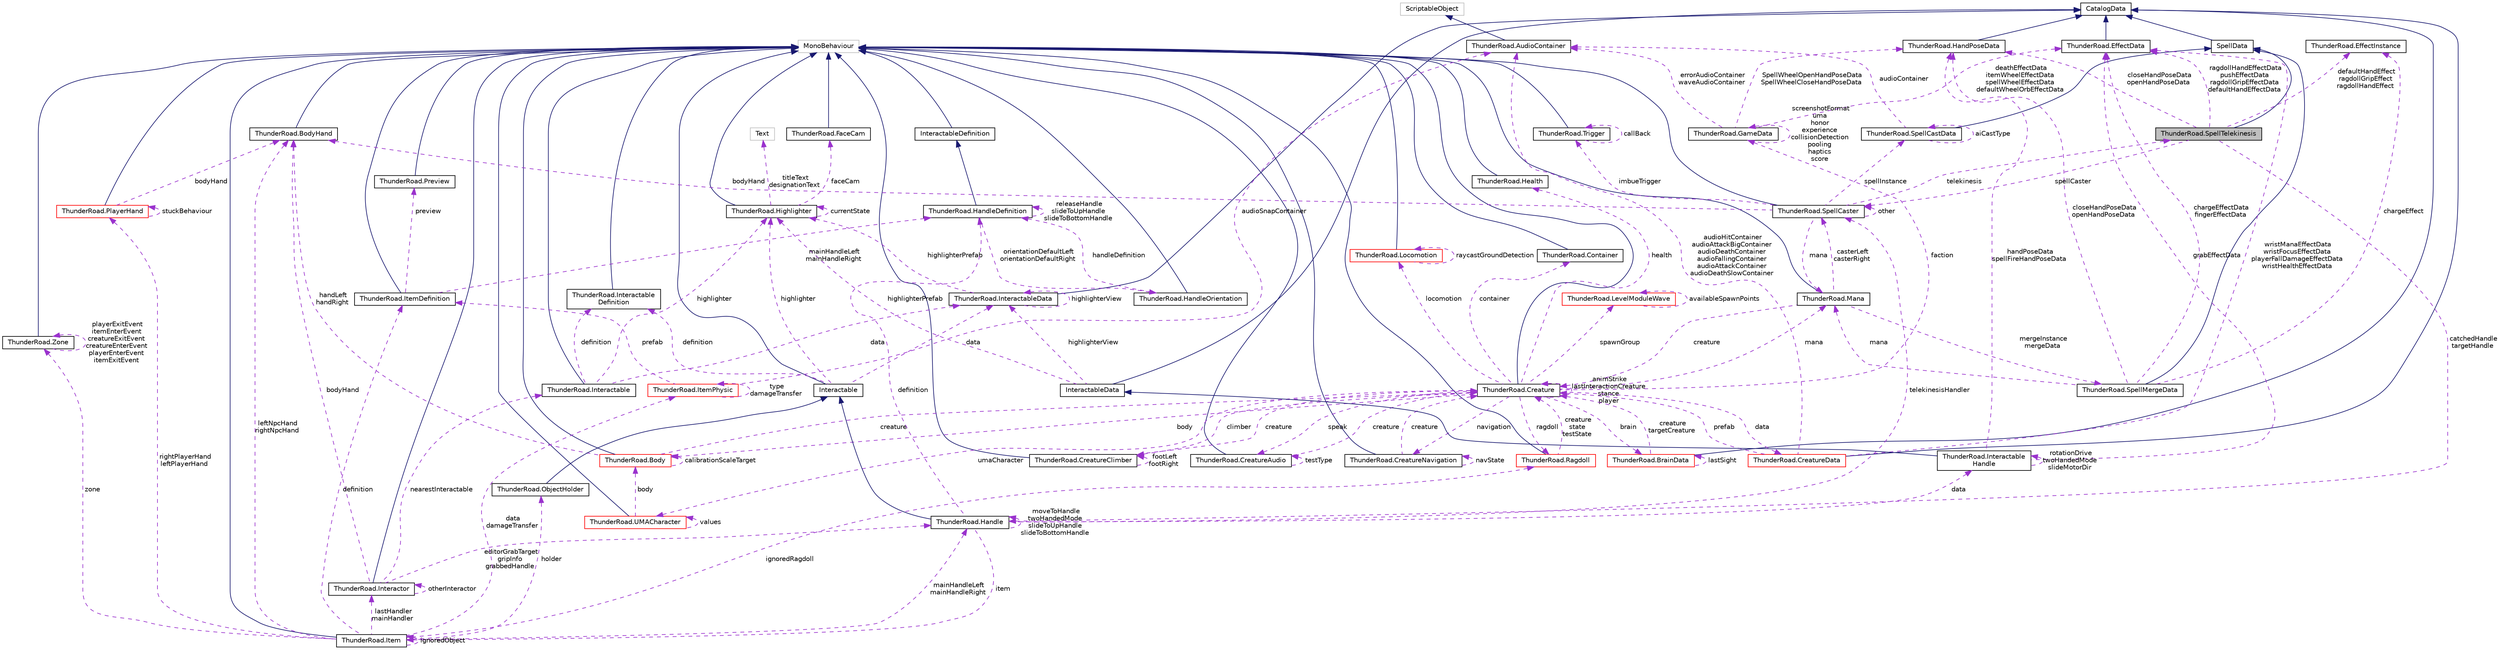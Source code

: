 digraph "ThunderRoad.SpellTelekinesis"
{
 // LATEX_PDF_SIZE
  edge [fontname="Helvetica",fontsize="10",labelfontname="Helvetica",labelfontsize="10"];
  node [fontname="Helvetica",fontsize="10",shape=record];
  Node1 [label="ThunderRoad.SpellTelekinesis",height=0.2,width=0.4,color="black", fillcolor="grey75", style="filled", fontcolor="black",tooltip="Class SpellTelekinesis. Implements the ThunderRoad.SpellData"];
  Node2 -> Node1 [dir="back",color="midnightblue",fontsize="10",style="solid",fontname="Helvetica"];
  Node2 [label="SpellData",height=0.2,width=0.4,color="black", fillcolor="white", style="filled",URL="$class_thunder_road_1_1_spell_data.html",tooltip="Class SpellData. Implements the ThunderRoad.CatalogData"];
  Node3 -> Node2 [dir="back",color="midnightblue",fontsize="10",style="solid",fontname="Helvetica"];
  Node3 [label="CatalogData",height=0.2,width=0.4,color="black", fillcolor="white", style="filled",URL="$class_thunder_road_1_1_catalog_data.html",tooltip="Class CatalogData."];
  Node4 -> Node1 [dir="back",color="darkorchid3",fontsize="10",style="dashed",label=" ragdollHandEffectData\npushEffectData\nragdollGripEffectData\ndefaultHandEffectData" ,fontname="Helvetica"];
  Node4 [label="ThunderRoad.EffectData",height=0.2,width=0.4,color="black", fillcolor="white", style="filled",URL="$class_thunder_road_1_1_effect_data.html",tooltip="Class EffectData. Implements the ThunderRoad.CatalogData"];
  Node3 -> Node4 [dir="back",color="midnightblue",fontsize="10",style="solid",fontname="Helvetica"];
  Node5 -> Node1 [dir="back",color="darkorchid3",fontsize="10",style="dashed",label=" closeHandPoseData\nopenHandPoseData" ,fontname="Helvetica"];
  Node5 [label="ThunderRoad.HandPoseData",height=0.2,width=0.4,color="black", fillcolor="white", style="filled",URL="$class_thunder_road_1_1_hand_pose_data.html",tooltip="Class HandPoseData. Implements the ThunderRoad.CatalogData"];
  Node3 -> Node5 [dir="back",color="midnightblue",fontsize="10",style="solid",fontname="Helvetica"];
  Node6 -> Node1 [dir="back",color="darkorchid3",fontsize="10",style="dashed",label=" spellCaster" ,fontname="Helvetica"];
  Node6 [label="ThunderRoad.SpellCaster",height=0.2,width=0.4,color="black", fillcolor="white", style="filled",URL="$class_thunder_road_1_1_spell_caster.html",tooltip="Class SpellCaster. Implements the UnityEngine.MonoBehaviour"];
  Node7 -> Node6 [dir="back",color="midnightblue",fontsize="10",style="solid",fontname="Helvetica"];
  Node7 [label="MonoBehaviour",height=0.2,width=0.4,color="grey75", fillcolor="white", style="filled",tooltip=" "];
  Node1 -> Node6 [dir="back",color="darkorchid3",fontsize="10",style="dashed",label=" telekinesis" ,fontname="Helvetica"];
  Node6 -> Node6 [dir="back",color="darkorchid3",fontsize="10",style="dashed",label=" other" ,fontname="Helvetica"];
  Node8 -> Node6 [dir="back",color="darkorchid3",fontsize="10",style="dashed",label=" spellInstance" ,fontname="Helvetica"];
  Node8 [label="ThunderRoad.SpellCastData",height=0.2,width=0.4,color="black", fillcolor="white", style="filled",URL="$class_thunder_road_1_1_spell_cast_data.html",tooltip="Class SpellCastData. Implements the ThunderRoad.SpellData"];
  Node2 -> Node8 [dir="back",color="midnightblue",fontsize="10",style="solid",fontname="Helvetica"];
  Node9 -> Node8 [dir="back",color="darkorchid3",fontsize="10",style="dashed",label=" audioContainer" ,fontname="Helvetica"];
  Node9 [label="ThunderRoad.AudioContainer",height=0.2,width=0.4,color="black", fillcolor="white", style="filled",URL="$class_thunder_road_1_1_audio_container.html",tooltip="Class AudioContainer. Implements the UnityEngine.ScriptableObject"];
  Node10 -> Node9 [dir="back",color="midnightblue",fontsize="10",style="solid",fontname="Helvetica"];
  Node10 [label="ScriptableObject",height=0.2,width=0.4,color="grey75", fillcolor="white", style="filled",tooltip=" "];
  Node8 -> Node8 [dir="back",color="darkorchid3",fontsize="10",style="dashed",label=" aiCastType" ,fontname="Helvetica"];
  Node11 -> Node6 [dir="back",color="darkorchid3",fontsize="10",style="dashed",label=" mana" ,fontname="Helvetica"];
  Node11 [label="ThunderRoad.Mana",height=0.2,width=0.4,color="black", fillcolor="white", style="filled",URL="$class_thunder_road_1_1_mana.html",tooltip="Class Mana. Implements the UnityEngine.MonoBehaviour"];
  Node7 -> Node11 [dir="back",color="midnightblue",fontsize="10",style="solid",fontname="Helvetica"];
  Node12 -> Node11 [dir="back",color="darkorchid3",fontsize="10",style="dashed",label=" mergeInstance\nmergeData" ,fontname="Helvetica"];
  Node12 [label="ThunderRoad.SpellMergeData",height=0.2,width=0.4,color="black", fillcolor="white", style="filled",URL="$class_thunder_road_1_1_spell_merge_data.html",tooltip="Class SpellMergeData. Implements the ThunderRoad.SpellData"];
  Node2 -> Node12 [dir="back",color="midnightblue",fontsize="10",style="solid",fontname="Helvetica"];
  Node4 -> Node12 [dir="back",color="darkorchid3",fontsize="10",style="dashed",label=" chargeEffectData\nfingerEffectData" ,fontname="Helvetica"];
  Node5 -> Node12 [dir="back",color="darkorchid3",fontsize="10",style="dashed",label=" closeHandPoseData\nopenHandPoseData" ,fontname="Helvetica"];
  Node11 -> Node12 [dir="back",color="darkorchid3",fontsize="10",style="dashed",label=" mana" ,fontname="Helvetica"];
  Node13 -> Node12 [dir="back",color="darkorchid3",fontsize="10",style="dashed",label=" chargeEffect" ,fontname="Helvetica"];
  Node13 [label="ThunderRoad.EffectInstance",height=0.2,width=0.4,color="black", fillcolor="white", style="filled",URL="$class_thunder_road_1_1_effect_instance.html",tooltip="Class EffectInstance."];
  Node6 -> Node11 [dir="back",color="darkorchid3",fontsize="10",style="dashed",label=" casterLeft\ncasterRight" ,fontname="Helvetica"];
  Node14 -> Node11 [dir="back",color="darkorchid3",fontsize="10",style="dashed",label=" creature" ,fontname="Helvetica"];
  Node14 [label="ThunderRoad.Creature",height=0.2,width=0.4,color="black", fillcolor="white", style="filled",URL="$class_thunder_road_1_1_creature.html",tooltip="Class Creature. Implements the UnityEngine.MonoBehaviour"];
  Node7 -> Node14 [dir="back",color="midnightblue",fontsize="10",style="solid",fontname="Helvetica"];
  Node15 -> Node14 [dir="back",color="darkorchid3",fontsize="10",style="dashed",label=" climber" ,fontname="Helvetica"];
  Node15 [label="ThunderRoad.CreatureClimber",height=0.2,width=0.4,color="black", fillcolor="white", style="filled",URL="$class_thunder_road_1_1_creature_climber.html",tooltip="Class CreatureClimber. Implements the UnityEngine.MonoBehaviour"];
  Node7 -> Node15 [dir="back",color="midnightblue",fontsize="10",style="solid",fontname="Helvetica"];
  Node15 -> Node15 [dir="back",color="darkorchid3",fontsize="10",style="dashed",label=" footLeft\nfootRight" ,fontname="Helvetica"];
  Node14 -> Node15 [dir="back",color="darkorchid3",fontsize="10",style="dashed",label=" creature" ,fontname="Helvetica"];
  Node16 -> Node14 [dir="back",color="darkorchid3",fontsize="10",style="dashed",label=" health" ,fontname="Helvetica"];
  Node16 [label="ThunderRoad.Health",height=0.2,width=0.4,color="black", fillcolor="white", style="filled",URL="$class_thunder_road_1_1_health.html",tooltip="Class Health. Implements the UnityEngine.MonoBehaviour"];
  Node7 -> Node16 [dir="back",color="midnightblue",fontsize="10",style="solid",fontname="Helvetica"];
  Node17 -> Node14 [dir="back",color="darkorchid3",fontsize="10",style="dashed",label=" faction" ,fontname="Helvetica"];
  Node17 [label="ThunderRoad.GameData",height=0.2,width=0.4,color="black", fillcolor="white", style="filled",URL="$class_thunder_road_1_1_game_data.html",tooltip="Class GameData."];
  Node17 -> Node17 [dir="back",color="darkorchid3",fontsize="10",style="dashed",label=" screenshotFormat\numa\nhonor\nexperience\ncollisionDetection\npooling\nhaptics\nscore" ,fontname="Helvetica"];
  Node4 -> Node17 [dir="back",color="darkorchid3",fontsize="10",style="dashed",label=" deathEffectData\nitemWheelEffectData\nspellWheelEffectData\ndefaultWheelOrbEffectData" ,fontname="Helvetica"];
  Node5 -> Node17 [dir="back",color="darkorchid3",fontsize="10",style="dashed",label=" SpellWheelOpenHandPoseData\nSpellWheelCloseHandPoseData" ,fontname="Helvetica"];
  Node9 -> Node17 [dir="back",color="darkorchid3",fontsize="10",style="dashed",label=" errorAudioContainer\nwaveAudioContainer" ,fontname="Helvetica"];
  Node18 -> Node14 [dir="back",color="darkorchid3",fontsize="10",style="dashed",label=" spawnGroup" ,fontname="Helvetica"];
  Node18 [label="ThunderRoad.LevelModuleWave",height=0.2,width=0.4,color="red", fillcolor="white", style="filled",URL="$class_thunder_road_1_1_level_module_wave.html",tooltip="Class LevelModuleWave. Implements the ThunderRoad.LevelModule"];
  Node18 -> Node18 [dir="back",color="darkorchid3",fontsize="10",style="dashed",label=" availableSpawnPoints" ,fontname="Helvetica"];
  Node21 -> Node14 [dir="back",color="darkorchid3",fontsize="10",style="dashed",label=" data" ,fontname="Helvetica"];
  Node21 [label="ThunderRoad.CreatureData",height=0.2,width=0.4,color="red", fillcolor="white", style="filled",URL="$class_thunder_road_1_1_creature_data.html",tooltip="Class CreatureData. Implements the ThunderRoad.CatalogData"];
  Node3 -> Node21 [dir="back",color="midnightblue",fontsize="10",style="solid",fontname="Helvetica"];
  Node4 -> Node21 [dir="back",color="darkorchid3",fontsize="10",style="dashed",label=" wristManaEffectData\nwristFocusEffectData\nplayerFallDamageEffectData\nwristHealthEffectData" ,fontname="Helvetica"];
  Node9 -> Node21 [dir="back",color="darkorchid3",fontsize="10",style="dashed",label=" audioHitContainer\naudioAttackBigContainer\naudioDeathContainer\naudioFallingContainer\naudioAttackContainer\naudioDeathSlowContainer" ,fontname="Helvetica"];
  Node14 -> Node21 [dir="back",color="darkorchid3",fontsize="10",style="dashed",label=" prefab" ,fontname="Helvetica"];
  Node26 -> Node14 [dir="back",color="darkorchid3",fontsize="10",style="dashed",label=" locomotion" ,fontname="Helvetica"];
  Node26 [label="ThunderRoad.Locomotion",height=0.2,width=0.4,color="red", fillcolor="white", style="filled",URL="$class_thunder_road_1_1_locomotion.html",tooltip="Class Locomotion. Implements the UnityEngine.MonoBehaviour"];
  Node7 -> Node26 [dir="back",color="midnightblue",fontsize="10",style="solid",fontname="Helvetica"];
  Node26 -> Node26 [dir="back",color="darkorchid3",fontsize="10",style="dashed",label=" raycastGroundDetection" ,fontname="Helvetica"];
  Node47 -> Node14 [dir="back",color="darkorchid3",fontsize="10",style="dashed",label=" ragdoll" ,fontname="Helvetica"];
  Node47 [label="ThunderRoad.Ragdoll",height=0.2,width=0.4,color="red", fillcolor="white", style="filled",URL="$class_thunder_road_1_1_ragdoll.html",tooltip="Class Ragdoll. Implements the UnityEngine.MonoBehaviour"];
  Node7 -> Node47 [dir="back",color="midnightblue",fontsize="10",style="solid",fontname="Helvetica"];
  Node14 -> Node47 [dir="back",color="darkorchid3",fontsize="10",style="dashed",label=" creature\nstate\ntestState" ,fontname="Helvetica"];
  Node76 -> Node14 [dir="back",color="darkorchid3",fontsize="10",style="dashed",label=" body" ,fontname="Helvetica"];
  Node76 [label="ThunderRoad.Body",height=0.2,width=0.4,color="red", fillcolor="white", style="filled",URL="$class_thunder_road_1_1_body.html",tooltip="Class Body. Implements the UnityEngine.MonoBehaviour"];
  Node7 -> Node76 [dir="back",color="midnightblue",fontsize="10",style="solid",fontname="Helvetica"];
  Node76 -> Node76 [dir="back",color="darkorchid3",fontsize="10",style="dashed",label=" calibrationScaleTarget" ,fontname="Helvetica"];
  Node14 -> Node76 [dir="back",color="darkorchid3",fontsize="10",style="dashed",label=" creature" ,fontname="Helvetica"];
  Node44 -> Node76 [dir="back",color="darkorchid3",fontsize="10",style="dashed",label=" handLeft\nhandRight" ,fontname="Helvetica"];
  Node44 [label="ThunderRoad.BodyHand",height=0.2,width=0.4,color="black", fillcolor="white", style="filled",URL="$class_thunder_road_1_1_body_hand.html",tooltip="Class BodyHand. Implements the UnityEngine.MonoBehaviour"];
  Node7 -> Node44 [dir="back",color="midnightblue",fontsize="10",style="solid",fontname="Helvetica"];
  Node80 -> Node14 [dir="back",color="darkorchid3",fontsize="10",style="dashed",label=" speak" ,fontname="Helvetica"];
  Node80 [label="ThunderRoad.CreatureAudio",height=0.2,width=0.4,color="black", fillcolor="white", style="filled",URL="$class_thunder_road_1_1_creature_audio.html",tooltip="Class CreatureAudio. Implements the UnityEngine.MonoBehaviour"];
  Node7 -> Node80 [dir="back",color="midnightblue",fontsize="10",style="solid",fontname="Helvetica"];
  Node80 -> Node80 [dir="back",color="darkorchid3",fontsize="10",style="dashed",label=" testType" ,fontname="Helvetica"];
  Node14 -> Node80 [dir="back",color="darkorchid3",fontsize="10",style="dashed",label=" creature" ,fontname="Helvetica"];
  Node14 -> Node14 [dir="back",color="darkorchid3",fontsize="10",style="dashed",label=" animStrike\nlastInteractionCreature\nstance\nplayer" ,fontname="Helvetica"];
  Node11 -> Node14 [dir="back",color="darkorchid3",fontsize="10",style="dashed",label=" mana" ,fontname="Helvetica"];
  Node81 -> Node14 [dir="back",color="darkorchid3",fontsize="10",style="dashed",label=" umaCharacter" ,fontname="Helvetica"];
  Node81 [label="ThunderRoad.UMACharacter",height=0.2,width=0.4,color="red", fillcolor="white", style="filled",URL="$class_thunder_road_1_1_u_m_a_character.html",tooltip="Class UMACharacter. Implements the UnityEngine.MonoBehaviour"];
  Node7 -> Node81 [dir="back",color="midnightblue",fontsize="10",style="solid",fontname="Helvetica"];
  Node76 -> Node81 [dir="back",color="darkorchid3",fontsize="10",style="dashed",label=" body" ,fontname="Helvetica"];
  Node81 -> Node81 [dir="back",color="darkorchid3",fontsize="10",style="dashed",label=" values" ,fontname="Helvetica"];
  Node82 -> Node14 [dir="back",color="darkorchid3",fontsize="10",style="dashed",label=" container" ,fontname="Helvetica"];
  Node82 [label="ThunderRoad.Container",height=0.2,width=0.4,color="black", fillcolor="white", style="filled",URL="$class_thunder_road_1_1_container.html",tooltip="Class Container. Implements the UnityEngine.MonoBehaviour"];
  Node7 -> Node82 [dir="back",color="midnightblue",fontsize="10",style="solid",fontname="Helvetica"];
  Node83 -> Node14 [dir="back",color="darkorchid3",fontsize="10",style="dashed",label=" brain" ,fontname="Helvetica"];
  Node83 [label="ThunderRoad.BrainData",height=0.2,width=0.4,color="red", fillcolor="white", style="filled",URL="$class_thunder_road_1_1_brain_data.html",tooltip="Class BrainData. Implements the ThunderRoad.CatalogData"];
  Node3 -> Node83 [dir="back",color="midnightblue",fontsize="10",style="solid",fontname="Helvetica"];
  Node14 -> Node83 [dir="back",color="darkorchid3",fontsize="10",style="dashed",label=" creature\ntargetCreature" ,fontname="Helvetica"];
  Node83 -> Node83 [dir="back",color="darkorchid3",fontsize="10",style="dashed",label=" lastSight" ,fontname="Helvetica"];
  Node91 -> Node14 [dir="back",color="darkorchid3",fontsize="10",style="dashed",label=" navigation" ,fontname="Helvetica"];
  Node91 [label="ThunderRoad.CreatureNavigation",height=0.2,width=0.4,color="black", fillcolor="white", style="filled",URL="$class_thunder_road_1_1_creature_navigation.html",tooltip="Class CreatureNavigation. Implements the UnityEngine.MonoBehaviour"];
  Node7 -> Node91 [dir="back",color="midnightblue",fontsize="10",style="solid",fontname="Helvetica"];
  Node14 -> Node91 [dir="back",color="darkorchid3",fontsize="10",style="dashed",label=" creature" ,fontname="Helvetica"];
  Node91 -> Node91 [dir="back",color="darkorchid3",fontsize="10",style="dashed",label=" navState" ,fontname="Helvetica"];
  Node92 -> Node6 [dir="back",color="darkorchid3",fontsize="10",style="dashed",label=" imbueTrigger" ,fontname="Helvetica"];
  Node92 [label="ThunderRoad.Trigger",height=0.2,width=0.4,color="black", fillcolor="white", style="filled",URL="$class_thunder_road_1_1_trigger.html",tooltip="Class Trigger. Implements the UnityEngine.MonoBehaviour"];
  Node7 -> Node92 [dir="back",color="midnightblue",fontsize="10",style="solid",fontname="Helvetica"];
  Node92 -> Node92 [dir="back",color="darkorchid3",fontsize="10",style="dashed",label=" callBack" ,fontname="Helvetica"];
  Node44 -> Node6 [dir="back",color="darkorchid3",fontsize="10",style="dashed",label=" bodyHand" ,fontname="Helvetica"];
  Node31 -> Node1 [dir="back",color="darkorchid3",fontsize="10",style="dashed",label=" catchedHandle\ntargetHandle" ,fontname="Helvetica"];
  Node31 [label="ThunderRoad.Handle",height=0.2,width=0.4,color="black", fillcolor="white", style="filled",URL="$class_thunder_road_1_1_handle.html",tooltip="Class Handle. Implements the ThunderRoad.Interactable"];
  Node32 -> Node31 [dir="back",color="midnightblue",fontsize="10",style="solid",fontname="Helvetica"];
  Node32 [label="Interactable",height=0.2,width=0.4,color="black", fillcolor="white", style="filled",URL="$class_thunder_road_1_1_interactable.html",tooltip="Class Interactable. Implements the UnityEngine.MonoBehaviour"];
  Node7 -> Node32 [dir="back",color="midnightblue",fontsize="10",style="solid",fontname="Helvetica"];
  Node33 -> Node32 [dir="back",color="darkorchid3",fontsize="10",style="dashed",label=" highlighter" ,fontname="Helvetica"];
  Node33 [label="ThunderRoad.Highlighter",height=0.2,width=0.4,color="black", fillcolor="white", style="filled",URL="$class_thunder_road_1_1_highlighter.html",tooltip="Class Highlighter. Implements the UnityEngine.MonoBehaviour"];
  Node7 -> Node33 [dir="back",color="midnightblue",fontsize="10",style="solid",fontname="Helvetica"];
  Node34 -> Node33 [dir="back",color="darkorchid3",fontsize="10",style="dashed",label=" faceCam" ,fontname="Helvetica"];
  Node34 [label="ThunderRoad.FaceCam",height=0.2,width=0.4,color="black", fillcolor="white", style="filled",URL="$class_thunder_road_1_1_face_cam.html",tooltip="Class FaceCam. Implements the UnityEngine.MonoBehaviour"];
  Node7 -> Node34 [dir="back",color="midnightblue",fontsize="10",style="solid",fontname="Helvetica"];
  Node35 -> Node33 [dir="back",color="darkorchid3",fontsize="10",style="dashed",label=" titleText\ndesignationText" ,fontname="Helvetica"];
  Node35 [label="Text",height=0.2,width=0.4,color="grey75", fillcolor="white", style="filled",tooltip=" "];
  Node33 -> Node33 [dir="back",color="darkorchid3",fontsize="10",style="dashed",label=" currentState" ,fontname="Helvetica"];
  Node36 -> Node32 [dir="back",color="darkorchid3",fontsize="10",style="dashed",label=" data" ,fontname="Helvetica"];
  Node36 [label="ThunderRoad.InteractableData",height=0.2,width=0.4,color="black", fillcolor="white", style="filled",URL="$class_thunder_road_1_1_interactable_data.html",tooltip="Class InteractableData. Implements the ThunderRoad.CatalogData"];
  Node3 -> Node36 [dir="back",color="midnightblue",fontsize="10",style="solid",fontname="Helvetica"];
  Node33 -> Node36 [dir="back",color="darkorchid3",fontsize="10",style="dashed",label=" highlighterPrefab" ,fontname="Helvetica"];
  Node36 -> Node36 [dir="back",color="darkorchid3",fontsize="10",style="dashed",label=" highlighterView" ,fontname="Helvetica"];
  Node37 -> Node32 [dir="back",color="darkorchid3",fontsize="10",style="dashed",label=" definition" ,fontname="Helvetica"];
  Node37 [label="ThunderRoad.Interactable\lDefinition",height=0.2,width=0.4,color="black", fillcolor="white", style="filled",URL="$class_thunder_road_1_1_interactable_definition.html",tooltip="Class InteractableDefinition. Implements the UnityEngine.MonoBehaviour"];
  Node7 -> Node37 [dir="back",color="midnightblue",fontsize="10",style="solid",fontname="Helvetica"];
  Node38 -> Node31 [dir="back",color="darkorchid3",fontsize="10",style="dashed",label=" definition" ,fontname="Helvetica"];
  Node38 [label="ThunderRoad.HandleDefinition",height=0.2,width=0.4,color="black", fillcolor="white", style="filled",URL="$class_thunder_road_1_1_handle_definition.html",tooltip="Class HandleDefinition. Implements the ThunderRoad.InteractableDefinition"];
  Node39 -> Node38 [dir="back",color="midnightblue",fontsize="10",style="solid",fontname="Helvetica"];
  Node39 [label="InteractableDefinition",height=0.2,width=0.4,color="black", fillcolor="white", style="filled",URL="$class_thunder_road_1_1_interactable_definition.html",tooltip="Class InteractableDefinition. Implements the UnityEngine.MonoBehaviour"];
  Node7 -> Node39 [dir="back",color="midnightblue",fontsize="10",style="solid",fontname="Helvetica"];
  Node40 -> Node38 [dir="back",color="darkorchid3",fontsize="10",style="dashed",label=" orientationDefaultLeft\norientationDefaultRight" ,fontname="Helvetica"];
  Node40 [label="ThunderRoad.HandleOrientation",height=0.2,width=0.4,color="black", fillcolor="white", style="filled",URL="$class_thunder_road_1_1_handle_orientation.html",tooltip="Class HandleOrientation. Implements the UnityEngine.MonoBehaviour"];
  Node7 -> Node40 [dir="back",color="midnightblue",fontsize="10",style="solid",fontname="Helvetica"];
  Node38 -> Node40 [dir="back",color="darkorchid3",fontsize="10",style="dashed",label=" handleDefinition" ,fontname="Helvetica"];
  Node38 -> Node38 [dir="back",color="darkorchid3",fontsize="10",style="dashed",label=" releaseHandle\nslideToUpHandle\nslideToBottomHandle" ,fontname="Helvetica"];
  Node41 -> Node31 [dir="back",color="darkorchid3",fontsize="10",style="dashed",label=" data" ,fontname="Helvetica"];
  Node41 [label="ThunderRoad.Interactable\lHandle",height=0.2,width=0.4,color="black", fillcolor="white", style="filled",URL="$class_thunder_road_1_1_interactable_handle.html",tooltip="Class InteractableHandle. Implements the ThunderRoad.InteractableData"];
  Node42 -> Node41 [dir="back",color="midnightblue",fontsize="10",style="solid",fontname="Helvetica"];
  Node42 [label="InteractableData",height=0.2,width=0.4,color="black", fillcolor="white", style="filled",URL="$class_thunder_road_1_1_interactable_data.html",tooltip="Class InteractableData. Implements the ThunderRoad.CatalogData"];
  Node3 -> Node42 [dir="back",color="midnightblue",fontsize="10",style="solid",fontname="Helvetica"];
  Node33 -> Node42 [dir="back",color="darkorchid3",fontsize="10",style="dashed",label=" highlighterPrefab" ,fontname="Helvetica"];
  Node36 -> Node42 [dir="back",color="darkorchid3",fontsize="10",style="dashed",label=" highlighterView" ,fontname="Helvetica"];
  Node4 -> Node41 [dir="back",color="darkorchid3",fontsize="10",style="dashed",label=" grabEffectData" ,fontname="Helvetica"];
  Node41 -> Node41 [dir="back",color="darkorchid3",fontsize="10",style="dashed",label=" rotationDrive\ntwoHandedMode\nslideMotorDir" ,fontname="Helvetica"];
  Node5 -> Node41 [dir="back",color="darkorchid3",fontsize="10",style="dashed",label=" handPoseData\nspellFireHandPoseData" ,fontname="Helvetica"];
  Node6 -> Node31 [dir="back",color="darkorchid3",fontsize="10",style="dashed",label=" telekinesisHandler" ,fontname="Helvetica"];
  Node31 -> Node31 [dir="back",color="darkorchid3",fontsize="10",style="dashed",label=" moveToHandle\ntwoHandedMode\nslideToUpHandle\nslideToBottomHandle" ,fontname="Helvetica"];
  Node29 -> Node31 [dir="back",color="darkorchid3",fontsize="10",style="dashed",label=" item" ,fontname="Helvetica"];
  Node29 [label="ThunderRoad.Item",height=0.2,width=0.4,color="black", fillcolor="white", style="filled",URL="$class_thunder_road_1_1_item.html",tooltip="Class Item. Implements the UnityEngine.MonoBehaviour"];
  Node7 -> Node29 [dir="back",color="midnightblue",fontsize="10",style="solid",fontname="Helvetica"];
  Node30 -> Node29 [dir="back",color="darkorchid3",fontsize="10",style="dashed",label=" lastHandler\nmainHandler" ,fontname="Helvetica"];
  Node30 [label="ThunderRoad.Interactor",height=0.2,width=0.4,color="black", fillcolor="white", style="filled",URL="$class_thunder_road_1_1_interactor.html",tooltip="Class Interactor. Implements the UnityEngine.MonoBehaviour"];
  Node7 -> Node30 [dir="back",color="midnightblue",fontsize="10",style="solid",fontname="Helvetica"];
  Node30 -> Node30 [dir="back",color="darkorchid3",fontsize="10",style="dashed",label=" otherInteractor" ,fontname="Helvetica"];
  Node31 -> Node30 [dir="back",color="darkorchid3",fontsize="10",style="dashed",label=" editorGrabTarget\ngripInfo\ngrabbedHandle" ,fontname="Helvetica"];
  Node43 -> Node30 [dir="back",color="darkorchid3",fontsize="10",style="dashed",label=" nearestInteractable" ,fontname="Helvetica"];
  Node43 [label="ThunderRoad.Interactable",height=0.2,width=0.4,color="black", fillcolor="white", style="filled",URL="$class_thunder_road_1_1_interactable.html",tooltip="Class Interactable. Implements the UnityEngine.MonoBehaviour"];
  Node7 -> Node43 [dir="back",color="midnightblue",fontsize="10",style="solid",fontname="Helvetica"];
  Node33 -> Node43 [dir="back",color="darkorchid3",fontsize="10",style="dashed",label=" highlighter" ,fontname="Helvetica"];
  Node36 -> Node43 [dir="back",color="darkorchid3",fontsize="10",style="dashed",label=" data" ,fontname="Helvetica"];
  Node37 -> Node43 [dir="back",color="darkorchid3",fontsize="10",style="dashed",label=" definition" ,fontname="Helvetica"];
  Node44 -> Node30 [dir="back",color="darkorchid3",fontsize="10",style="dashed",label=" bodyHand" ,fontname="Helvetica"];
  Node45 -> Node29 [dir="back",color="darkorchid3",fontsize="10",style="dashed",label=" definition" ,fontname="Helvetica"];
  Node45 [label="ThunderRoad.ItemDefinition",height=0.2,width=0.4,color="black", fillcolor="white", style="filled",URL="$class_thunder_road_1_1_item_definition.html",tooltip="Class ItemDefinition. Implements the UnityEngine.MonoBehaviour"];
  Node7 -> Node45 [dir="back",color="midnightblue",fontsize="10",style="solid",fontname="Helvetica"];
  Node38 -> Node45 [dir="back",color="darkorchid3",fontsize="10",style="dashed",label=" mainHandleLeft\nmainHandleRight" ,fontname="Helvetica"];
  Node46 -> Node45 [dir="back",color="darkorchid3",fontsize="10",style="dashed",label=" preview" ,fontname="Helvetica"];
  Node46 [label="ThunderRoad.Preview",height=0.2,width=0.4,color="black", fillcolor="white", style="filled",URL="$class_thunder_road_1_1_preview.html",tooltip="Class Preview. Implements the UnityEngine.MonoBehaviour"];
  Node7 -> Node46 [dir="back",color="midnightblue",fontsize="10",style="solid",fontname="Helvetica"];
  Node47 -> Node29 [dir="back",color="darkorchid3",fontsize="10",style="dashed",label=" ignoredRagdoll" ,fontname="Helvetica"];
  Node62 -> Node29 [dir="back",color="darkorchid3",fontsize="10",style="dashed",label=" data\ndamageTransfer" ,fontname="Helvetica"];
  Node62 [label="ThunderRoad.ItemPhysic",height=0.2,width=0.4,color="red", fillcolor="white", style="filled",URL="$class_thunder_road_1_1_item_physic.html",tooltip="Class ItemPhysic. Implements the ThunderRoad.ItemData"];
  Node45 -> Node62 [dir="back",color="darkorchid3",fontsize="10",style="dashed",label=" prefab" ,fontname="Helvetica"];
  Node9 -> Node62 [dir="back",color="darkorchid3",fontsize="10",style="dashed",label=" audioSnapContainer" ,fontname="Helvetica"];
  Node62 -> Node62 [dir="back",color="darkorchid3",fontsize="10",style="dashed",label=" type\ndamageTransfer" ,fontname="Helvetica"];
  Node66 -> Node29 [dir="back",color="darkorchid3",fontsize="10",style="dashed",label=" holder" ,fontname="Helvetica"];
  Node66 [label="ThunderRoad.ObjectHolder",height=0.2,width=0.4,color="black", fillcolor="white", style="filled",URL="$class_thunder_road_1_1_object_holder.html",tooltip="Class ObjectHolder. Implements the ThunderRoad.Interactable"];
  Node32 -> Node66 [dir="back",color="midnightblue",fontsize="10",style="solid",fontname="Helvetica"];
  Node31 -> Node29 [dir="back",color="darkorchid3",fontsize="10",style="dashed",label=" mainHandleLeft\nmainHandleRight" ,fontname="Helvetica"];
  Node29 -> Node29 [dir="back",color="darkorchid3",fontsize="10",style="dashed",label=" ignoredObject" ,fontname="Helvetica"];
  Node67 -> Node29 [dir="back",color="darkorchid3",fontsize="10",style="dashed",label=" zone" ,fontname="Helvetica"];
  Node67 [label="ThunderRoad.Zone",height=0.2,width=0.4,color="black", fillcolor="white", style="filled",URL="$class_thunder_road_1_1_zone.html",tooltip="Class Zone. Implements the UnityEngine.MonoBehaviour"];
  Node7 -> Node67 [dir="back",color="midnightblue",fontsize="10",style="solid",fontname="Helvetica"];
  Node67 -> Node67 [dir="back",color="darkorchid3",fontsize="10",style="dashed",label=" playerExitEvent\nitemEnterEvent\ncreatureExitEvent\ncreatureEnterEvent\nplayerEnterEvent\nitemExitEvent" ,fontname="Helvetica"];
  Node44 -> Node29 [dir="back",color="darkorchid3",fontsize="10",style="dashed",label=" leftNpcHand\nrightNpcHand" ,fontname="Helvetica"];
  Node68 -> Node29 [dir="back",color="darkorchid3",fontsize="10",style="dashed",label=" rightPlayerHand\nleftPlayerHand" ,fontname="Helvetica"];
  Node68 [label="ThunderRoad.PlayerHand",height=0.2,width=0.4,color="red", fillcolor="white", style="filled",URL="$class_thunder_road_1_1_player_hand.html",tooltip="Class PlayerHand. Implements the UnityEngine.MonoBehaviour"];
  Node7 -> Node68 [dir="back",color="midnightblue",fontsize="10",style="solid",fontname="Helvetica"];
  Node44 -> Node68 [dir="back",color="darkorchid3",fontsize="10",style="dashed",label=" bodyHand" ,fontname="Helvetica"];
  Node68 -> Node68 [dir="back",color="darkorchid3",fontsize="10",style="dashed",label=" stuckBehaviour" ,fontname="Helvetica"];
  Node13 -> Node1 [dir="back",color="darkorchid3",fontsize="10",style="dashed",label=" defaultHandEffect\nragdollGripEffect\nragdollHandEffect" ,fontname="Helvetica"];
}
